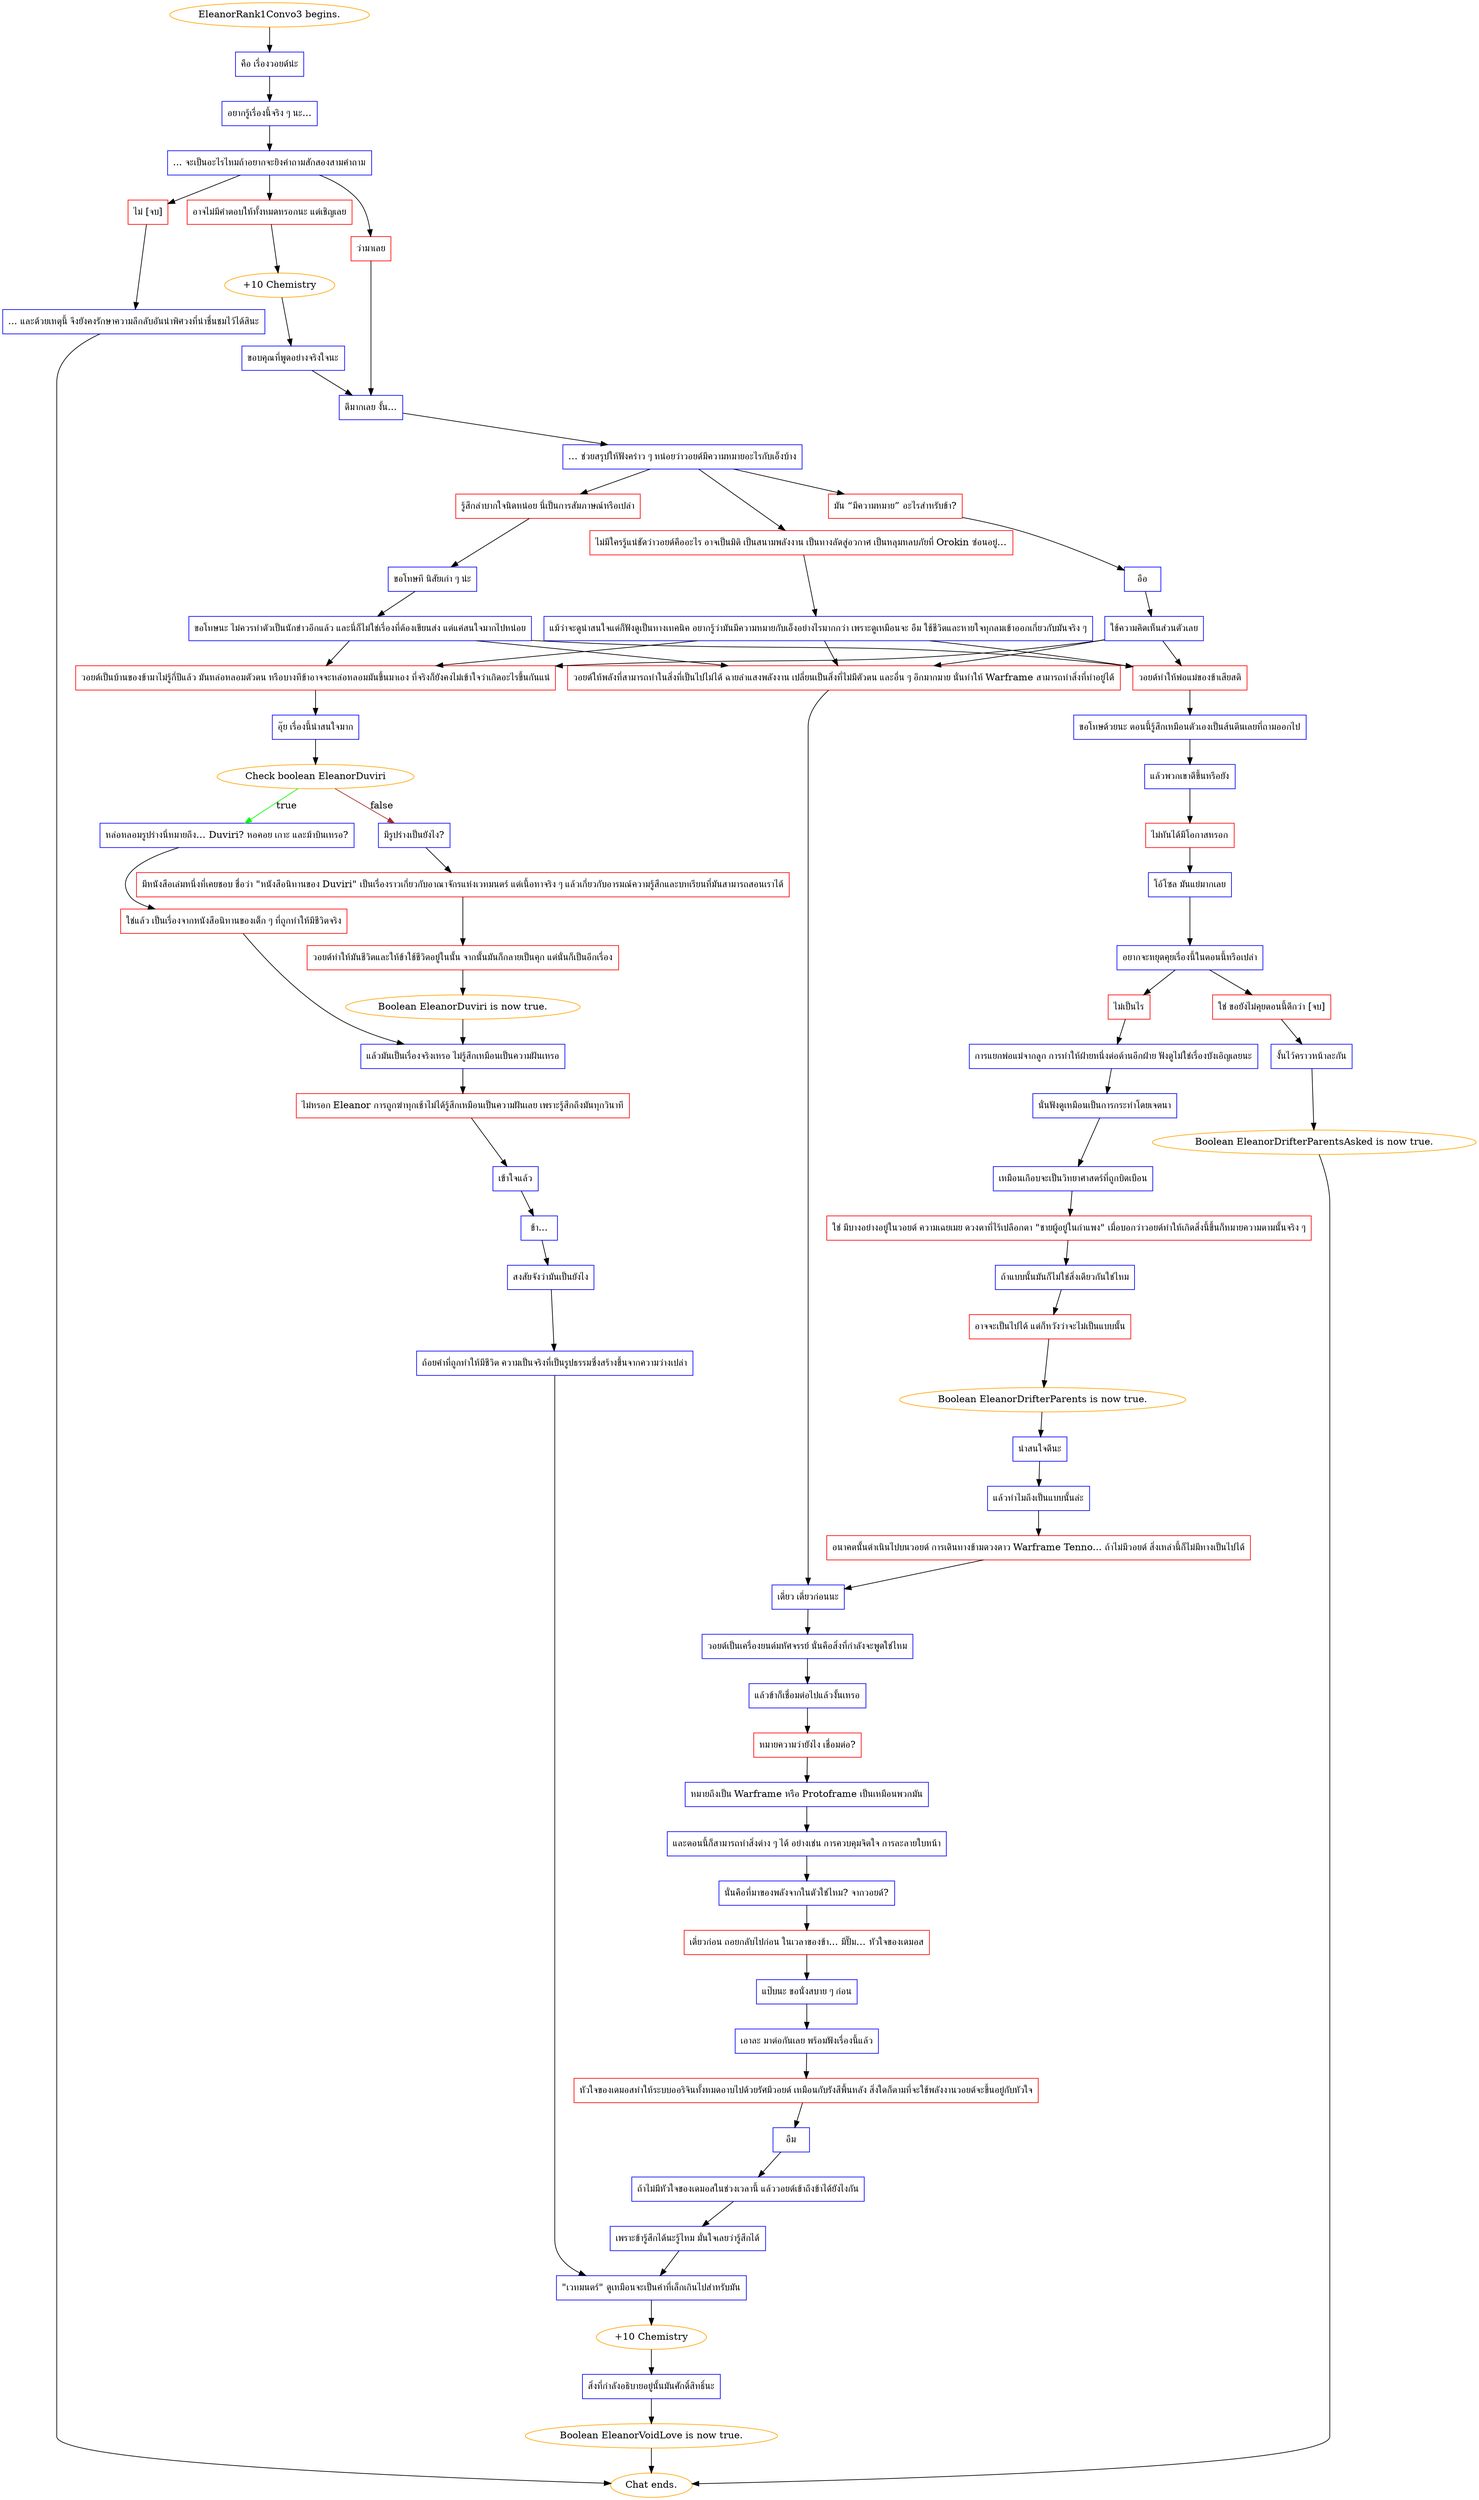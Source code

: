 digraph {
	"EleanorRank1Convo3 begins." [color=orange];
		"EleanorRank1Convo3 begins." -> j799278744;
	j799278744 [label="คือ เรื่องวอยด์น่ะ",shape=box,color=blue];
		j799278744 -> j235756692;
	j235756692 [label="อยากรู้เรื่องนี้จริง ๆ นะ...",shape=box,color=blue];
		j235756692 -> j2949626898;
	j2949626898 [label="... จะเป็นอะไรไหมถ้าอยากจะยิงคำถามสักสองสามคำถาม",shape=box,color=blue];
		j2949626898 -> j3418116411;
		j2949626898 -> j2769303107;
		j2949626898 -> j2991920974;
	j3418116411 [label="ว่ามาเลย",shape=box,color=red];
		j3418116411 -> j538406455;
	j2769303107 [label="อาจไม่มีคำตอบให้ทั้งหมดหรอกนะ แต่เชิญเลย",shape=box,color=red];
		j2769303107 -> j3115159509;
	j2991920974 [label="ไม่ [จบ]",shape=box,color=red];
		j2991920974 -> j4194240418;
	j538406455 [label="ดีมากเลย งั้น...",shape=box,color=blue];
		j538406455 -> j4118205949;
	j3115159509 [label="+10 Chemistry",color=orange];
		j3115159509 -> j357262215;
	j4194240418 [label="... และด้วยเหตุนี้ จึงยังคงรักษาความลึกลับอันน่าพิศวงที่น่าชื่นชมไว้ได้สินะ",shape=box,color=blue];
		j4194240418 -> "Chat ends.";
	j4118205949 [label="… ช่วยสรุปให้ฟังคร่าว ๆ หน่อยว่าวอยด์มีความหมายอะไรกับเอ็งบ้าง",shape=box,color=blue];
		j4118205949 -> j3726800040;
		j4118205949 -> j3483674494;
		j4118205949 -> j1702343892;
	j357262215 [label="ขอบคุณที่พูดอย่างจริงใจนะ",shape=box,color=blue];
		j357262215 -> j538406455;
	"Chat ends." [color=orange];
	j3726800040 [label="รู้สึกลำบากใจนิดหน่อย นี่เป็นการสัมภาษณ์หรือเปล่า",shape=box,color=red];
		j3726800040 -> j2955440434;
	j3483674494 [label="มัน “มีความหมาย” อะไรสำหรับข้า?",shape=box,color=red];
		j3483674494 -> j950940084;
	j1702343892 [label="ไม่มีใครรู้แน่ชัดว่าวอยด์คืออะไร อาจเป็นมิติ เป็นสนามพลังงาน เป็นทางลัดสู่อวกาศ เป็นหลุมหลบภัยที่ Orokin ซ่อนอยู่…",shape=box,color=red];
		j1702343892 -> j110181;
	j2955440434 [label="ขอโทษที นิสัยเก่า ๆ น่ะ",shape=box,color=blue];
		j2955440434 -> j4123855266;
	j950940084 [label="อือ",shape=box,color=blue];
		j950940084 -> j626197025;
	j110181 [label="แม้ว่าจะดูน่าสนใจแต่ก็ฟังดูเป็นทางเทคนิค อยากรู้ว่ามันมีความหมายกับเอ็งอย่างไรมากกว่า เพราะดูเหมือนจะ อืม ใช้ชีวิตและหายใจทุกลมเข้าออกเกี่ยวกับมันจริง ๆ",shape=box,color=blue];
		j110181 -> j3423456402;
		j110181 -> j1853610776;
		j110181 -> j2606539986;
	j4123855266 [label="ขอโทษนะ ไม่ควรทำตัวเป็นนักข่าวอีกแล้ว และนี่ก็ไม่ใช่เรื่องที่ต้องเขียนส่ง แต่แค่สนใจมากไปหน่อย",shape=box,color=blue];
		j4123855266 -> j3423456402;
		j4123855266 -> j1853610776;
		j4123855266 -> j2606539986;
	j626197025 [label="ใช้ความคิดเห็นส่วนตัวเลย",shape=box,color=blue];
		j626197025 -> j3423456402;
		j626197025 -> j1853610776;
		j626197025 -> j2606539986;
	j3423456402 [label="วอยด์ให้พลังที่สามารถทำในสิ่งที่เป็นไปไม่ได้ ฉายลำแสงพลังงาน เปลี่ยนเป็นสิ่งที่ไม่มีตัวตน และอื่น ๆ อีกมากมาย นั่นทำให้ Warframe สามารถทำสิ่งที่ทำอยู่ได้",shape=box,color=red];
		j3423456402 -> j724605648;
	j1853610776 [label="วอยด์ทำให้พ่อแม่ของข้าเสียสติ",shape=box,color=red];
		j1853610776 -> j3997687503;
	j2606539986 [label="วอยด์เป็นบ้านของข้ามาไม่รู้กี่ปีแล้ว มันหล่อหลอมตัวตน หรือบางทีข้าอาจจะหล่อหลอมมันขึ้นมาเอง ที่จริงก็ยังคงไม่เข้าใจว่าเกิดอะไรขึ้นกันแน่",shape=box,color=red];
		j2606539986 -> j1270379157;
	j724605648 [label="เดี๋ยว เดี๋ยวก่อนนะ",shape=box,color=blue];
		j724605648 -> j689819153;
	j3997687503 [label="ขอโทษด้วยนะ ตอนนี้รู้สึกเหมือนตัวเองเป็นส้นตีนเลยที่ถามออกไป",shape=box,color=blue];
		j3997687503 -> j4288343424;
	j1270379157 [label="อุ๊ย เรื่องนี้น่าสนใจมาก",shape=box,color=blue];
		j1270379157 -> j3333050319;
	j689819153 [label="วอยด์เป็นเครื่องยนต์มหัศจรรย์ นั่นคือสิ่งที่กำลังจะพูดใช่ไหม",shape=box,color=blue];
		j689819153 -> j1578494249;
	j4288343424 [label="แล้วพวกเขาดีขึ้นหรือยัง",shape=box,color=blue];
		j4288343424 -> j874135850;
	j3333050319 [label="Check boolean EleanorDuviri",color=orange];
		j3333050319 -> j2275394474 [label=true,color=green];
		j3333050319 -> j562164836 [label=false,color=brown];
	j1578494249 [label="แล้วข้าก็เชื่อมต่อไปแล้วงั้นเหรอ",shape=box,color=blue];
		j1578494249 -> j739428659;
	j874135850 [label="ไม่ทันได้มีโอกาสหรอก",shape=box,color=red];
		j874135850 -> j3851764303;
	j2275394474 [label="หล่อหลอมรูปร่างนี่หมายถึง… Duviri? หอคอย เกาะ และม้าบินเหรอ?",shape=box,color=blue];
		j2275394474 -> j1833417866;
	j562164836 [label="มีรูปร่างเป็นยังไง?",shape=box,color=blue];
		j562164836 -> j1433491337;
	j739428659 [label="หมายความว่ายังไง เชื่อมต่อ?",shape=box,color=red];
		j739428659 -> j3214293247;
	j3851764303 [label="โอ้โซล มันแย่มากเลย",shape=box,color=blue];
		j3851764303 -> j4015752423;
	j1833417866 [label="ใช่แล้ว เป็นเรื่องจากหนังสือนิทานของเด็ก ๆ ที่ถูกทำให้มีชีวิตจริง",shape=box,color=red];
		j1833417866 -> j1183102752;
	j1433491337 [label="มีหนังสือเล่มหนึ่งที่เคยชอบ ชื่อว่า \"หนังสือนิทานของ Duviri\" เป็นเรื่องราวเกี่ยวกับอาณาจักรแห่งเวทมนตร์ แต่เนื้อหาจริง ๆ แล้วเกี่ยวกับอารมณ์ความรู้สึกและบทเรียนที่มันสามารถสอนเราได้",shape=box,color=red];
		j1433491337 -> j276116035;
	j3214293247 [label="หมายถึงเป็น Warframe หรือ Protoframe เป็นเหมือนพวกมัน",shape=box,color=blue];
		j3214293247 -> j4129918906;
	j4015752423 [label="อยากจะหยุดคุยเรื่องนี้ในตอนนี้หรือเปล่า",shape=box,color=blue];
		j4015752423 -> j147365658;
		j4015752423 -> j206277196;
	j1183102752 [label="แล้วมันเป็นเรื่องจริงเหรอ ไม่รู้สึกเหมือนเป็นความฝันเหรอ",shape=box,color=blue];
		j1183102752 -> j2455286674;
	j276116035 [label="วอยด์ทำให้มันชีวิตและให้ข้าใช้ชีวิตอยู่ในนั้น จากนั้นมันก็กลายเป็นคุก แต่นั่นก็เป็นอีกเรื่อง",shape=box,color=red];
		j276116035 -> j2849660451;
	j4129918906 [label="และตอนนี้ก็สามารถทำสิ่งต่าง ๆ ได้ อย่างเช่น การควบคุมจิตใจ การละลายใบหน้า",shape=box,color=blue];
		j4129918906 -> j369027235;
	j147365658 [label="ไม่เป็นไร",shape=box,color=red];
		j147365658 -> j2284845047;
	j206277196 [label="ใช่ ขอยังไม่คุยตอนนี้ดีกว่า [จบ]",shape=box,color=red];
		j206277196 -> j428386865;
	j2455286674 [label="ไม่หรอก Eleanor การถูกฆ่าทุกเช้าไม่ได้รู้สึกเหมือนเป็นความฝันเลย เพราะรู้สึกถึงมันทุกวินาที",shape=box,color=red];
		j2455286674 -> j4052740968;
	j2849660451 [label="Boolean EleanorDuviri is now true.",color=orange];
		j2849660451 -> j1183102752;
	j369027235 [label="นั่นคือที่มาของพลังจากในตัวใช่ไหม? จากวอยด์?",shape=box,color=blue];
		j369027235 -> j281927206;
	j2284845047 [label="การแยกพ่อแม่จากลูก การทำให้ฝ่ายหนึ่งต่อต้านอีกฝ่าย ฟังดูไม่ใช่เรื่องบังเอิญเลยนะ",shape=box,color=blue];
		j2284845047 -> j4040594513;
	j428386865 [label="งั้นไว้คราวหน้าละกัน",shape=box,color=blue];
		j428386865 -> j968820663;
	j4052740968 [label="เข้าใจแล้ว",shape=box,color=blue];
		j4052740968 -> j1633256024;
	j281927206 [label="เดี๋ยวก่อน ถอยกลับไปก่อน ในเวลาของข้า... มีปั๊ม… หัวใจของเดมอส",shape=box,color=red];
		j281927206 -> j1982891913;
	j4040594513 [label="นั่นฟังดูเหมือนเป็นการกระทำโดยเจตนา",shape=box,color=blue];
		j4040594513 -> j4285372630;
	j968820663 [label="Boolean EleanorDrifterParentsAsked is now true.",color=orange];
		j968820663 -> "Chat ends.";
	j1633256024 [label="ข้า...",shape=box,color=blue];
		j1633256024 -> j3137365049;
	j1982891913 [label="แป๊บนะ ขอนั่งสบาย ๆ ก่อน",shape=box,color=blue];
		j1982891913 -> j1152210393;
	j4285372630 [label="เหมือนเกือบจะเป็นวิทยาศาสตร์ที่ถูกบิดเบือน",shape=box,color=blue];
		j4285372630 -> j3141332254;
	j3137365049 [label="สงสัยจังว่ามันเป็นยังไง",shape=box,color=blue];
		j3137365049 -> j4167479505;
	j1152210393 [label="เอาละ มาต่อกันเลย พร้อมฟังเรื่องนี้แล้ว",shape=box,color=blue];
		j1152210393 -> j1043099851;
	j3141332254 [label="ใช่ มีบางอย่างอยู่ในวอยด์ ความเฉยเมย ดวงตาที่ไร้เปลือกตา \"ชายผู้อยู่ในกำแพง\" เมื่อบอกว่าวอยด์ทำให้เกิดสิ่งนี้ขึ้นก็หมายความตามนั้นจริง ๆ",shape=box,color=red];
		j3141332254 -> j2000480773;
	j4167479505 [label="ถ้อยคำที่ถูกทำให้มีชีวิต ความเป็นจริงที่เป็นรูปธรรมซึ่งสร้างขึ้นจากความว่างเปล่า",shape=box,color=blue];
		j4167479505 -> j4252367801;
	j1043099851 [label="หัวใจของเดมอสทำให้ระบบออริจินทั้งหมดอาบไปด้วยรัศมีวอยด์ เหมือนกับรังสีพื้นหลัง สิ่งใดก็ตามที่จะใช้พลังงานวอยด์จะขึ้นอยู่กับหัวใจ",shape=box,color=red];
		j1043099851 -> j3509225501;
	j2000480773 [label="ถ้าแบบนั้นมันก็ไม่ใช่สิ่งเดียวกันใช่ไหม",shape=box,color=blue];
		j2000480773 -> j1690099561;
	j4252367801 [label="\"เวทมนตร์\" ดูเหมือนจะเป็นคำที่เล็กเกินไปสำหรับมัน",shape=box,color=blue];
		j4252367801 -> j535157512;
	j3509225501 [label="อืม",shape=box,color=blue];
		j3509225501 -> j3895543586;
	j1690099561 [label="อาจจะเป็นไปได้ แต่ก็หวังว่าจะไม่เป็นแบบนั้น",shape=box,color=red];
		j1690099561 -> j3292290873;
	j535157512 [label="+10 Chemistry",color=orange];
		j535157512 -> j3705892080;
	j3895543586 [label="ถ้าไม่มีหัวใจของเดมอสในช่วงเวลานี้ แล้ววอยด์เข้าถึงข้าได้ยังไงกัน",shape=box,color=blue];
		j3895543586 -> j2826534937;
	j3292290873 [label="Boolean EleanorDrifterParents is now true.",color=orange];
		j3292290873 -> j1610426083;
	j3705892080 [label="สิ่งที่กำลังอธิบายอยู่นั้นมันศักดิ์สิทธิ์นะ",shape=box,color=blue];
		j3705892080 -> j981848117;
	j2826534937 [label="เพราะข้ารู้สึกได้นะรู้ไหม มั่นใจเลยว่ารู้สึกได้",shape=box,color=blue];
		j2826534937 -> j4252367801;
	j1610426083 [label="น่าสนใจดีนะ",shape=box,color=blue];
		j1610426083 -> j4277867971;
	j981848117 [label="Boolean EleanorVoidLove is now true.",color=orange];
		j981848117 -> "Chat ends.";
	j4277867971 [label="แล้วทำไมถึงเป็นแบบนั้นล่ะ",shape=box,color=blue];
		j4277867971 -> j2621128240;
	j2621128240 [label="อนาคตนั้นดำเนินไปบนวอยด์ การเดินทางข้ามดวงดาว Warframe Tenno... ถ้าไม่มีวอยด์ สิ่งเหล่านี้ก็ไม่มีทางเป็นไปได้",shape=box,color=red];
		j2621128240 -> j724605648;
}